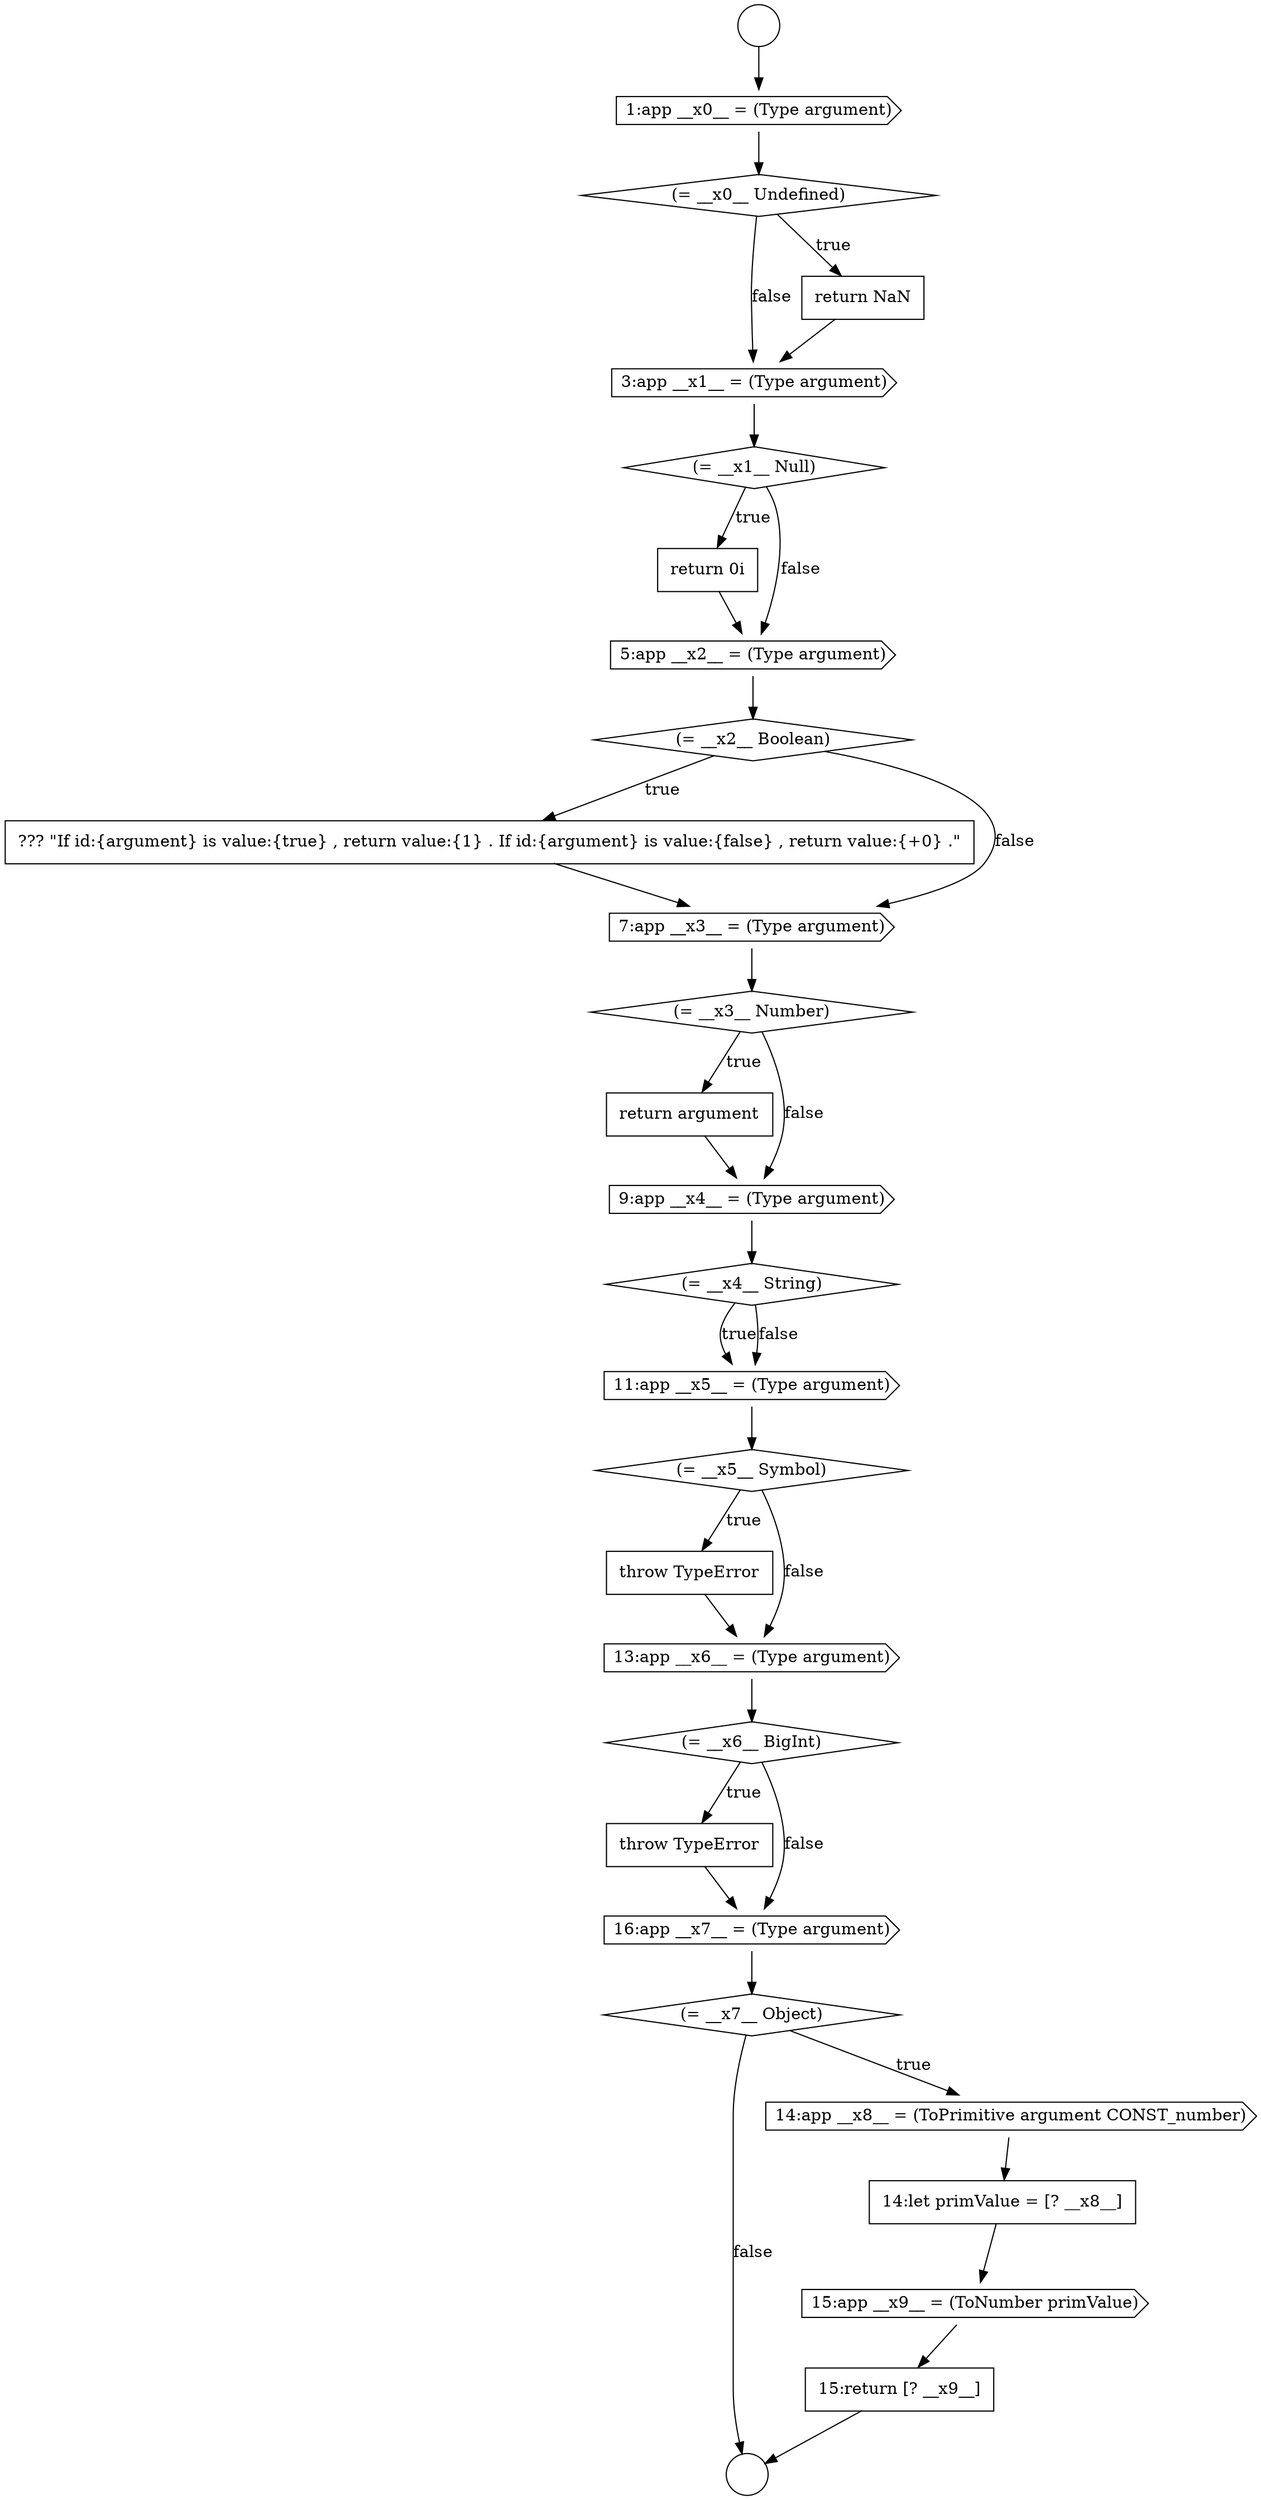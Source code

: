digraph {
  node21307 [shape=none, margin=0, label=<<font color="black">
    <table border="0" cellborder="1" cellspacing="0" cellpadding="10">
      <tr><td align="left">??? &quot;If id:{argument} is value:{true} , return value:{1} . If id:{argument} is value:{false} , return value:{+0} .&quot;</td></tr>
    </table>
  </font>> color="black" fillcolor="white" style=filled]
  node21320 [shape=diamond, label=<<font color="black">(= __x7__ Object)</font>> color="black" fillcolor="white" style=filled]
  node21310 [shape=none, margin=0, label=<<font color="black">
    <table border="0" cellborder="1" cellspacing="0" cellpadding="10">
      <tr><td align="left">return argument</td></tr>
    </table>
  </font>> color="black" fillcolor="white" style=filled]
  node21300 [shape=diamond, label=<<font color="black">(= __x0__ Undefined)</font>> color="black" fillcolor="white" style=filled]
  node21317 [shape=diamond, label=<<font color="black">(= __x6__ BigInt)</font>> color="black" fillcolor="white" style=filled]
  node21304 [shape=none, margin=0, label=<<font color="black">
    <table border="0" cellborder="1" cellspacing="0" cellpadding="10">
      <tr><td align="left">return 0i</td></tr>
    </table>
  </font>> color="black" fillcolor="white" style=filled]
  node21309 [shape=diamond, label=<<font color="black">(= __x3__ Number)</font>> color="black" fillcolor="white" style=filled]
  node21315 [shape=none, margin=0, label=<<font color="black">
    <table border="0" cellborder="1" cellspacing="0" cellpadding="10">
      <tr><td align="left">throw TypeError</td></tr>
    </table>
  </font>> color="black" fillcolor="white" style=filled]
  node21298 [shape=circle label=" " color="black" fillcolor="white" style=filled]
  node21302 [shape=cds, label=<<font color="black">3:app __x1__ = (Type argument)</font>> color="black" fillcolor="white" style=filled]
  node21321 [shape=cds, label=<<font color="black">14:app __x8__ = (ToPrimitive argument CONST_number)</font>> color="black" fillcolor="white" style=filled]
  node21299 [shape=cds, label=<<font color="black">1:app __x0__ = (Type argument)</font>> color="black" fillcolor="white" style=filled]
  node21311 [shape=cds, label=<<font color="black">9:app __x4__ = (Type argument)</font>> color="black" fillcolor="white" style=filled]
  node21316 [shape=cds, label=<<font color="black">13:app __x6__ = (Type argument)</font>> color="black" fillcolor="white" style=filled]
  node21322 [shape=none, margin=0, label=<<font color="black">
    <table border="0" cellborder="1" cellspacing="0" cellpadding="10">
      <tr><td align="left">14:let primValue = [? __x8__]</td></tr>
    </table>
  </font>> color="black" fillcolor="white" style=filled]
  node21303 [shape=diamond, label=<<font color="black">(= __x1__ Null)</font>> color="black" fillcolor="white" style=filled]
  node21313 [shape=cds, label=<<font color="black">11:app __x5__ = (Type argument)</font>> color="black" fillcolor="white" style=filled]
  node21306 [shape=diamond, label=<<font color="black">(= __x2__ Boolean)</font>> color="black" fillcolor="white" style=filled]
  node21297 [shape=circle label=" " color="black" fillcolor="white" style=filled]
  node21314 [shape=diamond, label=<<font color="black">(= __x5__ Symbol)</font>> color="black" fillcolor="white" style=filled]
  node21318 [shape=none, margin=0, label=<<font color="black">
    <table border="0" cellborder="1" cellspacing="0" cellpadding="10">
      <tr><td align="left">throw TypeError</td></tr>
    </table>
  </font>> color="black" fillcolor="white" style=filled]
  node21301 [shape=none, margin=0, label=<<font color="black">
    <table border="0" cellborder="1" cellspacing="0" cellpadding="10">
      <tr><td align="left">return NaN</td></tr>
    </table>
  </font>> color="black" fillcolor="white" style=filled]
  node21305 [shape=cds, label=<<font color="black">5:app __x2__ = (Type argument)</font>> color="black" fillcolor="white" style=filled]
  node21324 [shape=none, margin=0, label=<<font color="black">
    <table border="0" cellborder="1" cellspacing="0" cellpadding="10">
      <tr><td align="left">15:return [? __x9__]</td></tr>
    </table>
  </font>> color="black" fillcolor="white" style=filled]
  node21312 [shape=diamond, label=<<font color="black">(= __x4__ String)</font>> color="black" fillcolor="white" style=filled]
  node21323 [shape=cds, label=<<font color="black">15:app __x9__ = (ToNumber primValue)</font>> color="black" fillcolor="white" style=filled]
  node21319 [shape=cds, label=<<font color="black">16:app __x7__ = (Type argument)</font>> color="black" fillcolor="white" style=filled]
  node21308 [shape=cds, label=<<font color="black">7:app __x3__ = (Type argument)</font>> color="black" fillcolor="white" style=filled]
  node21300 -> node21301 [label=<<font color="black">true</font>> color="black"]
  node21300 -> node21302 [label=<<font color="black">false</font>> color="black"]
  node21308 -> node21309 [ color="black"]
  node21311 -> node21312 [ color="black"]
  node21307 -> node21308 [ color="black"]
  node21316 -> node21317 [ color="black"]
  node21320 -> node21321 [label=<<font color="black">true</font>> color="black"]
  node21320 -> node21298 [label=<<font color="black">false</font>> color="black"]
  node21319 -> node21320 [ color="black"]
  node21321 -> node21322 [ color="black"]
  node21314 -> node21315 [label=<<font color="black">true</font>> color="black"]
  node21314 -> node21316 [label=<<font color="black">false</font>> color="black"]
  node21310 -> node21311 [ color="black"]
  node21297 -> node21299 [ color="black"]
  node21313 -> node21314 [ color="black"]
  node21304 -> node21305 [ color="black"]
  node21323 -> node21324 [ color="black"]
  node21315 -> node21316 [ color="black"]
  node21305 -> node21306 [ color="black"]
  node21309 -> node21310 [label=<<font color="black">true</font>> color="black"]
  node21309 -> node21311 [label=<<font color="black">false</font>> color="black"]
  node21312 -> node21313 [label=<<font color="black">true</font>> color="black"]
  node21312 -> node21313 [label=<<font color="black">false</font>> color="black"]
  node21303 -> node21304 [label=<<font color="black">true</font>> color="black"]
  node21303 -> node21305 [label=<<font color="black">false</font>> color="black"]
  node21318 -> node21319 [ color="black"]
  node21299 -> node21300 [ color="black"]
  node21306 -> node21307 [label=<<font color="black">true</font>> color="black"]
  node21306 -> node21308 [label=<<font color="black">false</font>> color="black"]
  node21301 -> node21302 [ color="black"]
  node21317 -> node21318 [label=<<font color="black">true</font>> color="black"]
  node21317 -> node21319 [label=<<font color="black">false</font>> color="black"]
  node21302 -> node21303 [ color="black"]
  node21322 -> node21323 [ color="black"]
  node21324 -> node21298 [ color="black"]
}
